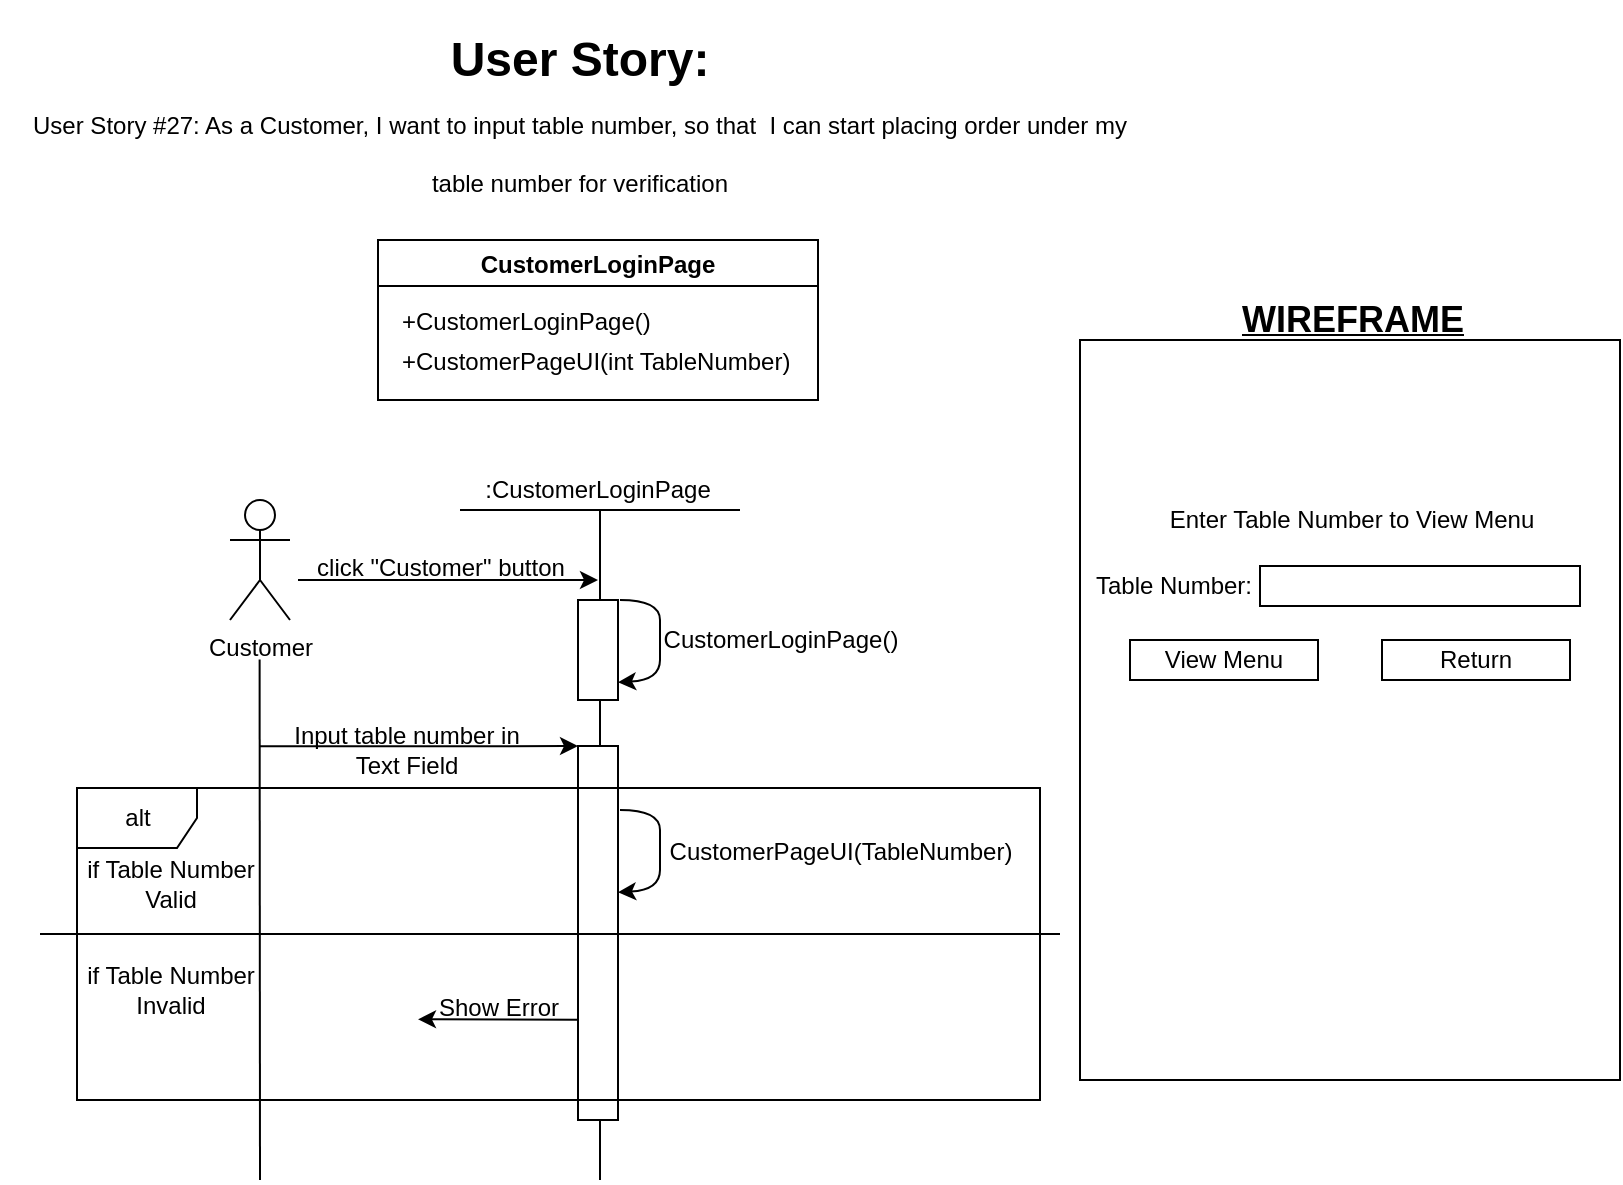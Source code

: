 <mxfile version="17.4.2" type="device"><diagram id="kgpKYQtTHZ0yAKxKKP6v" name="Page-1"><mxGraphModel dx="2700" dy="1755" grid="1" gridSize="10" guides="1" tooltips="1" connect="1" arrows="1" fold="1" page="1" pageScale="1" pageWidth="1100" pageHeight="850" math="0" shadow="0"><root><mxCell id="0"/><mxCell id="1" parent="0"/><mxCell id="jZgrcrFYeaZh8gr0yXMg-41" value="" style="rounded=0;whiteSpace=wrap;html=1;" parent="1" vertex="1"><mxGeometry x="450" y="160" width="270" height="370" as="geometry"/></mxCell><mxCell id="jZgrcrFYeaZh8gr0yXMg-58" value="" style="endArrow=none;html=1;rounded=0;fontSize=17;" parent="1" edge="1"><mxGeometry width="50" height="50" relative="1" as="geometry"><mxPoint x="210" y="580" as="sourcePoint"/><mxPoint x="210" y="245.5" as="targetPoint"/></mxGeometry></mxCell><mxCell id="jZgrcrFYeaZh8gr0yXMg-2" value="CustomerLoginPage" style="swimlane;" parent="1" vertex="1"><mxGeometry x="99" y="110" width="220" height="80" as="geometry"/></mxCell><mxCell id="jZgrcrFYeaZh8gr0yXMg-3" value="+CustomerLoginPage()" style="text;html=1;align=left;verticalAlign=middle;resizable=0;points=[];autosize=1;strokeColor=none;fillColor=none;" parent="jZgrcrFYeaZh8gr0yXMg-2" vertex="1"><mxGeometry x="10" y="30.91" width="140" height="20" as="geometry"/></mxCell><mxCell id="YZbyFsZyFHyMG0IL72yf-1" value="+CustomerPageUI(int TableNumber)" style="text;html=1;align=left;verticalAlign=middle;resizable=0;points=[];autosize=1;strokeColor=none;fillColor=none;" vertex="1" parent="jZgrcrFYeaZh8gr0yXMg-2"><mxGeometry x="10" y="50.91" width="210" height="20" as="geometry"/></mxCell><mxCell id="jZgrcrFYeaZh8gr0yXMg-17" style="edgeStyle=orthogonalEdgeStyle;rounded=0;orthogonalLoop=1;jettySize=auto;html=1;" parent="1" edge="1"><mxGeometry relative="1" as="geometry"><mxPoint x="209" y="280" as="targetPoint"/><Array as="points"><mxPoint x="109" y="280"/><mxPoint x="109" y="280"/></Array><mxPoint x="59" y="280" as="sourcePoint"/></mxGeometry></mxCell><mxCell id="jZgrcrFYeaZh8gr0yXMg-18" value="Customer" style="shape=umlActor;verticalLabelPosition=bottom;verticalAlign=top;html=1;outlineConnect=0;" parent="1" vertex="1"><mxGeometry x="25" y="240" width="30" height="60" as="geometry"/></mxCell><mxCell id="jZgrcrFYeaZh8gr0yXMg-19" value=":CustomerLoginPage" style="text;html=1;strokeColor=none;fillColor=none;align=center;verticalAlign=middle;whiteSpace=wrap;rounded=0;" parent="1" vertex="1"><mxGeometry x="179" y="220" width="60" height="30" as="geometry"/></mxCell><mxCell id="jZgrcrFYeaZh8gr0yXMg-22" value="" style="endArrow=none;html=1;rounded=0;" parent="1" edge="1"><mxGeometry width="50" height="50" relative="1" as="geometry"><mxPoint x="140" y="245" as="sourcePoint"/><mxPoint x="280.0" y="245" as="targetPoint"/></mxGeometry></mxCell><mxCell id="jZgrcrFYeaZh8gr0yXMg-51" value="View Menu" style="rounded=0;whiteSpace=wrap;html=1;" parent="1" vertex="1"><mxGeometry x="475" y="310" width="94" height="20" as="geometry"/></mxCell><mxCell id="jZgrcrFYeaZh8gr0yXMg-52" value="&lt;b&gt;&lt;u&gt;&lt;font style=&quot;font-size: 18px&quot;&gt;WIREFRAME&lt;/font&gt;&lt;/u&gt;&lt;/b&gt;" style="text;html=1;align=center;verticalAlign=middle;resizable=0;points=[];autosize=1;strokeColor=none;fillColor=none;" parent="1" vertex="1"><mxGeometry x="521" y="140" width="130" height="20" as="geometry"/></mxCell><mxCell id="jZgrcrFYeaZh8gr0yXMg-54" value="click &quot;Customer&quot; button" style="text;html=1;align=center;verticalAlign=middle;resizable=0;points=[];autosize=1;strokeColor=none;fillColor=none;" parent="1" vertex="1"><mxGeometry x="60" y="264" width="140" height="20" as="geometry"/></mxCell><mxCell id="jZgrcrFYeaZh8gr0yXMg-63" value="" style="curved=1;endArrow=classic;html=1;rounded=0;entryX=0.95;entryY=0.392;entryDx=0;entryDy=0;exitX=1;exitY=0;exitDx=0;exitDy=0;entryPerimeter=0;" parent="1" edge="1"><mxGeometry width="50" height="50" relative="1" as="geometry"><mxPoint x="220" y="290" as="sourcePoint"/><mxPoint x="219.0" y="331.16" as="targetPoint"/><Array as="points"><mxPoint x="240" y="290"/><mxPoint x="240" y="310"/><mxPoint x="240" y="330"/></Array></mxGeometry></mxCell><mxCell id="jZgrcrFYeaZh8gr0yXMg-64" value="" style="rounded=0;whiteSpace=wrap;html=1;" parent="1" vertex="1"><mxGeometry x="199" y="290" width="20" height="50" as="geometry"/></mxCell><mxCell id="jZgrcrFYeaZh8gr0yXMg-65" value="&lt;span style=&quot;font-size: 12px&quot;&gt;CustomerLoginPage()&lt;/span&gt;" style="text;html=1;align=center;verticalAlign=middle;resizable=0;points=[];autosize=1;strokeColor=none;fillColor=none;fontSize=16;" parent="1" vertex="1"><mxGeometry x="235" y="293" width="130" height="30" as="geometry"/></mxCell><mxCell id="jZgrcrFYeaZh8gr0yXMg-81" value="Table Number:" style="text;html=1;strokeColor=none;fillColor=none;align=center;verticalAlign=middle;whiteSpace=wrap;rounded=0;" parent="1" vertex="1"><mxGeometry x="454" y="268.84" width="86" height="28.33" as="geometry"/></mxCell><mxCell id="jZgrcrFYeaZh8gr0yXMg-82" value="" style="rounded=0;whiteSpace=wrap;html=1;" parent="1" vertex="1"><mxGeometry x="540" y="273.0" width="160" height="20" as="geometry"/></mxCell><mxCell id="jZgrcrFYeaZh8gr0yXMg-99" value="&lt;h1&gt;User Story:&lt;br&gt;&lt;font style=&quot;font-size: 12px ; font-weight: normal&quot;&gt;User Story #27: As a Customer, I want to input table number, so that&amp;nbsp; I can start placing order under my table number for verification&lt;/font&gt;&lt;/h1&gt;" style="text;html=1;strokeColor=none;fillColor=none;spacing=5;spacingTop=-20;whiteSpace=wrap;overflow=hidden;rounded=0;align=center;" parent="1" vertex="1"><mxGeometry x="-90" width="580" height="90" as="geometry"/></mxCell><mxCell id="zjGWkaBwXdOVX580WXJV-7" value="" style="endArrow=none;html=1;rounded=0;" parent="1" edge="1"><mxGeometry width="50" height="50" relative="1" as="geometry"><mxPoint x="40" y="580" as="sourcePoint"/><mxPoint x="39.8" y="319.77" as="targetPoint"/></mxGeometry></mxCell><mxCell id="UyJxPFIOWj1iNq7rBaPs-18" value="Enter Table Number to View Menu" style="text;html=1;strokeColor=none;fillColor=none;align=center;verticalAlign=middle;whiteSpace=wrap;rounded=0;" parent="1" vertex="1"><mxGeometry x="476" y="235.67" width="220" height="28.33" as="geometry"/></mxCell><mxCell id="YZbyFsZyFHyMG0IL72yf-2" style="edgeStyle=orthogonalEdgeStyle;rounded=0;orthogonalLoop=1;jettySize=auto;html=1;entryX=0;entryY=0;entryDx=0;entryDy=0;" edge="1" parent="1" target="YZbyFsZyFHyMG0IL72yf-5"><mxGeometry relative="1" as="geometry"><mxPoint x="190" y="363.09" as="targetPoint"/><Array as="points"><mxPoint x="160" y="363"/><mxPoint x="160" y="363"/></Array><mxPoint x="40" y="363.09" as="sourcePoint"/></mxGeometry></mxCell><mxCell id="YZbyFsZyFHyMG0IL72yf-3" value="Input table number in&lt;br&gt;Text Field" style="text;html=1;align=center;verticalAlign=middle;resizable=0;points=[];autosize=1;strokeColor=none;fillColor=none;" vertex="1" parent="1"><mxGeometry x="48" y="350.09" width="130" height="30" as="geometry"/></mxCell><mxCell id="YZbyFsZyFHyMG0IL72yf-5" value="" style="rounded=0;whiteSpace=wrap;html=1;" vertex="1" parent="1"><mxGeometry x="199" y="363" width="20" height="187" as="geometry"/></mxCell><mxCell id="YZbyFsZyFHyMG0IL72yf-7" value="alt" style="shape=umlFrame;whiteSpace=wrap;html=1;" vertex="1" parent="1"><mxGeometry x="-51.5" y="384" width="481.5" height="156" as="geometry"/></mxCell><mxCell id="YZbyFsZyFHyMG0IL72yf-8" value="" style="line;strokeWidth=1;fillColor=none;align=left;verticalAlign=middle;spacingTop=-1;spacingLeft=3;spacingRight=3;rotatable=0;labelPosition=right;points=[];portConstraint=eastwest;" vertex="1" parent="1"><mxGeometry x="-70" y="453" width="510" height="8" as="geometry"/></mxCell><mxCell id="YZbyFsZyFHyMG0IL72yf-9" value="if Table Number&lt;br&gt;Valid" style="text;html=1;align=center;verticalAlign=middle;resizable=0;points=[];autosize=1;strokeColor=none;fillColor=none;" vertex="1" parent="1"><mxGeometry x="-55" y="417" width="100" height="30" as="geometry"/></mxCell><mxCell id="YZbyFsZyFHyMG0IL72yf-10" value="" style="curved=1;endArrow=classic;html=1;rounded=0;entryX=0.95;entryY=0.392;entryDx=0;entryDy=0;exitX=1;exitY=0;exitDx=0;exitDy=0;entryPerimeter=0;" edge="1" parent="1"><mxGeometry width="50" height="50" relative="1" as="geometry"><mxPoint x="220" y="395.0" as="sourcePoint"/><mxPoint x="219" y="436.16" as="targetPoint"/><Array as="points"><mxPoint x="240" y="395"/><mxPoint x="240" y="415"/><mxPoint x="240" y="435"/></Array></mxGeometry></mxCell><mxCell id="YZbyFsZyFHyMG0IL72yf-11" value="&lt;span style=&quot;font-size: 12px&quot;&gt;CustomerPageUI(TableNumber)&lt;/span&gt;" style="text;html=1;align=center;verticalAlign=middle;resizable=0;points=[];autosize=1;strokeColor=none;fillColor=none;fontSize=16;" vertex="1" parent="1"><mxGeometry x="235" y="399" width="190" height="30" as="geometry"/></mxCell><mxCell id="YZbyFsZyFHyMG0IL72yf-12" value="if Table Number&lt;br&gt;Invalid" style="text;html=1;align=center;verticalAlign=middle;resizable=0;points=[];autosize=1;strokeColor=none;fillColor=none;" vertex="1" parent="1"><mxGeometry x="-55" y="470" width="100" height="30" as="geometry"/></mxCell><mxCell id="YZbyFsZyFHyMG0IL72yf-13" value="" style="endArrow=classic;html=1;rounded=0;" edge="1" parent="1"><mxGeometry width="50" height="50" relative="1" as="geometry"><mxPoint x="199" y="499.83" as="sourcePoint"/><mxPoint x="119" y="499.66" as="targetPoint"/></mxGeometry></mxCell><mxCell id="YZbyFsZyFHyMG0IL72yf-14" value="Show Error" style="text;html=1;align=center;verticalAlign=middle;resizable=0;points=[];autosize=1;strokeColor=none;fillColor=none;" vertex="1" parent="1"><mxGeometry x="119" y="484" width="80" height="20" as="geometry"/></mxCell><mxCell id="YZbyFsZyFHyMG0IL72yf-16" value="Return" style="rounded=0;whiteSpace=wrap;html=1;" vertex="1" parent="1"><mxGeometry x="601" y="310" width="94" height="20" as="geometry"/></mxCell></root></mxGraphModel></diagram></mxfile>